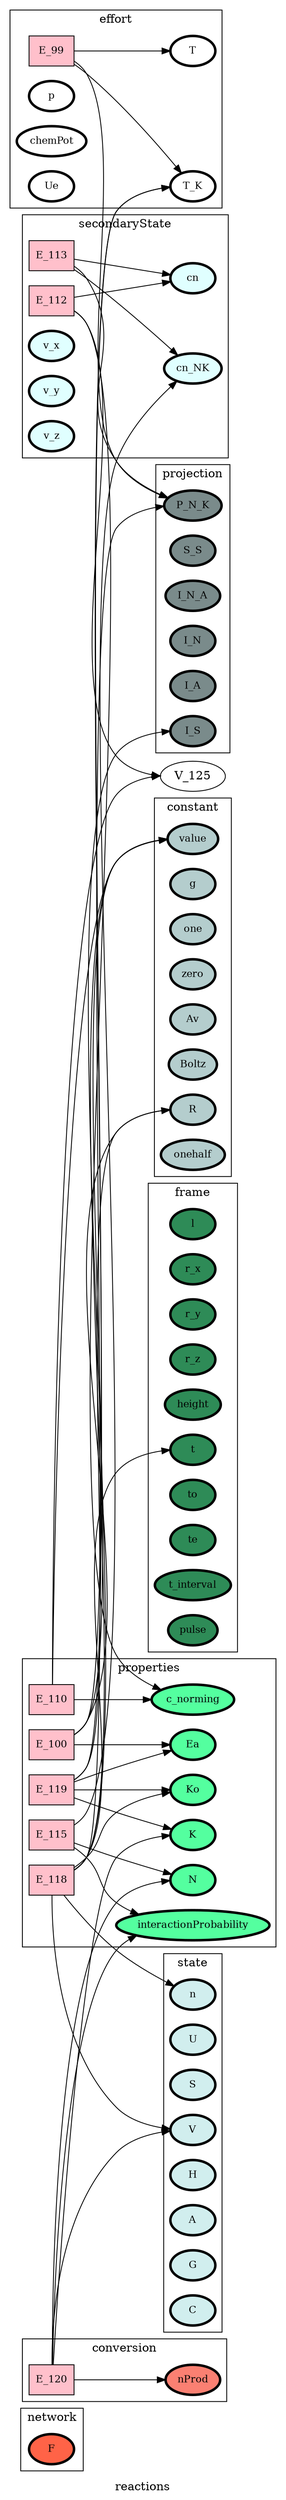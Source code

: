 digraph reactions {
label=reactions;
rankdir=LR;
subgraph cluster_reactions___network {
label=network;
rankdir=LR;
V_10 [fillcolor=tomato, fontsize=12, label=F, penwidth=3, style=filled];
}

subgraph cluster_reactions___projection {
label=projection;
rankdir=LR;
V_113 [fillcolor=lightcyan4, fontsize=12, label=P_N_K, penwidth=3, style=filled];
V_170 [fillcolor=lightcyan4, fontsize=12, label=S_S, penwidth=3, style=filled];
V_48 [fillcolor=lightcyan4, fontsize=12, label=I_N_A, penwidth=3, style=filled];
V_96 [fillcolor=lightcyan4, fontsize=12, label=I_N, penwidth=3, style=filled];
V_97 [fillcolor=lightcyan4, fontsize=12, label=I_A, penwidth=3, style=filled];
V_98 [fillcolor=lightcyan4, fontsize=12, label=I_S, penwidth=3, style=filled];
}

subgraph cluster_reactions___differenceOperator {
label=differenceOperator;
rankdir=LR;
}

subgraph cluster_reactions___frame {
label=frame;
rankdir=LR;
V_11 [fillcolor=seagreen4, fontsize=12, label=l, penwidth=3, style=filled];
V_12 [fillcolor=seagreen4, fontsize=12, label=r_x, penwidth=3, style=filled];
V_13 [fillcolor=seagreen4, fontsize=12, label=r_y, penwidth=3, style=filled];
V_14 [fillcolor=seagreen4, fontsize=12, label=r_z, penwidth=3, style=filled];
V_189 [fillcolor=seagreen4, fontsize=12, label=height, penwidth=3, style=filled];
V_4 [fillcolor=seagreen4, fontsize=12, label=t, penwidth=3, style=filled];
V_5 [fillcolor=seagreen4, fontsize=12, label=to, penwidth=3, style=filled];
V_6 [fillcolor=seagreen4, fontsize=12, label=te, penwidth=3, style=filled];
V_7 [fillcolor=seagreen4, fontsize=12, label=t_interval, penwidth=3, style=filled];
V_9 [fillcolor=seagreen4, fontsize=12, label=pulse, penwidth=3, style=filled];
}

subgraph cluster_reactions___state {
label=state;
rankdir=LR;
V_15 [fillcolor=lightcyan2, fontsize=12, label=V, penwidth=3, style=filled];
V_16 [fillcolor=lightcyan2, fontsize=12, label=U, penwidth=3, style=filled];
V_17 [fillcolor=lightcyan2, fontsize=12, label=S, penwidth=3, style=filled];
V_18 [fillcolor=lightcyan2, fontsize=12, label=n, penwidth=3, style=filled];
V_22 [fillcolor=lightcyan2, fontsize=12, label=H, penwidth=3, style=filled];
V_23 [fillcolor=lightcyan2, fontsize=12, label=A, penwidth=3, style=filled];
V_24 [fillcolor=lightcyan2, fontsize=12, label=G, penwidth=3, style=filled];
V_25 [fillcolor=lightcyan2, fontsize=12, label=C, penwidth=3, style=filled];
}

subgraph cluster_reactions___constant {
label=constant;
rankdir=LR;
V_1 [fillcolor=lightcyan3, fontsize=12, label=value, penwidth=3, style=filled];
V_190 [fillcolor=lightcyan3, fontsize=12, label=g, penwidth=3, style=filled];
V_2 [fillcolor=lightcyan3, fontsize=12, label=one, penwidth=3, style=filled];
V_3 [fillcolor=lightcyan3, fontsize=12, label=zero, penwidth=3, style=filled];
V_32 [fillcolor=lightcyan3, fontsize=12, label=Av, penwidth=3, style=filled];
V_33 [fillcolor=lightcyan3, fontsize=12, label=Boltz, penwidth=3, style=filled];
V_34 [fillcolor=lightcyan3, fontsize=12, label=R, penwidth=3, style=filled];
V_8 [fillcolor=lightcyan3, fontsize=12, label=onehalf, penwidth=3, style=filled];
}

E_99 -> V_113  [splines=ortho];
E_99 -> V_19  [splines=ortho];
subgraph cluster_reactions___effort {
label=effort;
rankdir=LR;
V_114 [fillcolor=white, fontsize=12, label=T_K, penwidth=3, style=filled];
V_19 [fillcolor=white, fontsize=12, label=T, penwidth=3, style=filled];
V_20 [fillcolor=white, fontsize=12, label=p, penwidth=3, style=filled];
V_21 [fillcolor=white, fontsize=12, label=chemPot, penwidth=3, style=filled];
V_35 [fillcolor=white, fontsize=12, label=Ue, penwidth=3, style=filled];
E_99 [fillcolor=pink, fontsize=12, shape=box, style=filled];
E_99 -> V_114  [splines=ortho];
}

E_112 -> V_125  [splines=ortho];
E_112 -> V_126  [splines=ortho];
E_113 -> V_113  [splines=ortho];
E_113 -> V_128  [splines=ortho];
subgraph cluster_reactions___secondaryState {
label=secondaryState;
rankdir=LR;
V_128 [fillcolor=lightcyan1, fontsize=12, label=cn, penwidth=3, style=filled];
V_129 [fillcolor=lightcyan1, fontsize=12, label=cn_NK, penwidth=3, style=filled];
V_27 [fillcolor=lightcyan1, fontsize=12, label=v_x, penwidth=3, style=filled];
V_28 [fillcolor=lightcyan1, fontsize=12, label=v_y, penwidth=3, style=filled];
V_29 [fillcolor=lightcyan1, fontsize=12, label=v_z, penwidth=3, style=filled];
E_112 [fillcolor=pink, fontsize=12, shape=box, style=filled];
E_112 -> V_128  [splines=ortho];
E_113 [fillcolor=pink, fontsize=12, shape=box, style=filled];
E_113 -> V_129  [splines=ortho];
}

subgraph cluster_reactions___diffState {
label=diffState;
rankdir=LR;
}

E_100 -> V_1  [splines=ortho];
E_100 -> V_114  [splines=ortho];
E_100 -> V_34  [splines=ortho];
E_110 -> V_1  [splines=ortho];
E_110 -> V_125  [splines=ortho];
E_115 -> V_118  [splines=ortho];
E_115 -> V_129  [splines=ortho];
E_118 -> V_1  [splines=ortho];
E_118 -> V_113  [splines=ortho];
E_118 -> V_15  [splines=ortho];
E_118 -> V_18  [splines=ortho];
E_118 -> V_4  [splines=ortho];
E_118 -> V_98  [splines=ortho];
E_119 -> V_114  [splines=ortho];
E_119 -> V_115  [splines=ortho];
E_119 -> V_134  [splines=ortho];
E_119 -> V_34  [splines=ortho];
subgraph cluster_reactions___properties {
label=properties;
rankdir=LR;
V_115 [fillcolor=seagreen1, fontsize=12, label=Ea, penwidth=3, style=filled];
V_118 [fillcolor=seagreen1, fontsize=12, label=N, penwidth=3, style=filled];
V_126 [fillcolor=seagreen1, fontsize=12, label=c_norming, penwidth=3, style=filled];
V_131 [fillcolor=seagreen1, fontsize=12, label=interactionProbability, penwidth=3, style=filled];
V_134 [fillcolor=seagreen1, fontsize=12, label=Ko, penwidth=3, style=filled];
V_135 [fillcolor=seagreen1, fontsize=12, label=K, penwidth=3, style=filled];
E_100 [fillcolor=pink, fontsize=12, shape=box, style=filled];
E_100 -> V_115  [splines=ortho];
E_110 [fillcolor=pink, fontsize=12, shape=box, style=filled];
E_110 -> V_126  [splines=ortho];
E_115 [fillcolor=pink, fontsize=12, shape=box, style=filled];
E_115 -> V_131  [splines=ortho];
E_118 [fillcolor=pink, fontsize=12, shape=box, style=filled];
E_118 -> V_134  [splines=ortho];
E_119 [fillcolor=pink, fontsize=12, shape=box, style=filled];
E_119 -> V_135  [splines=ortho];
}

E_120 -> V_118  [splines=ortho];
E_120 -> V_131  [splines=ortho];
E_120 -> V_135  [splines=ortho];
E_120 -> V_15  [splines=ortho];
subgraph cluster_reactions___conversion {
label=conversion;
rankdir=LR;
V_136 [fillcolor=salmon, fontsize=12, label=nProd, penwidth=3, style=filled];
E_120 [fillcolor=pink, fontsize=12, shape=box, style=filled];
E_120 -> V_136  [splines=ortho];
}

}
